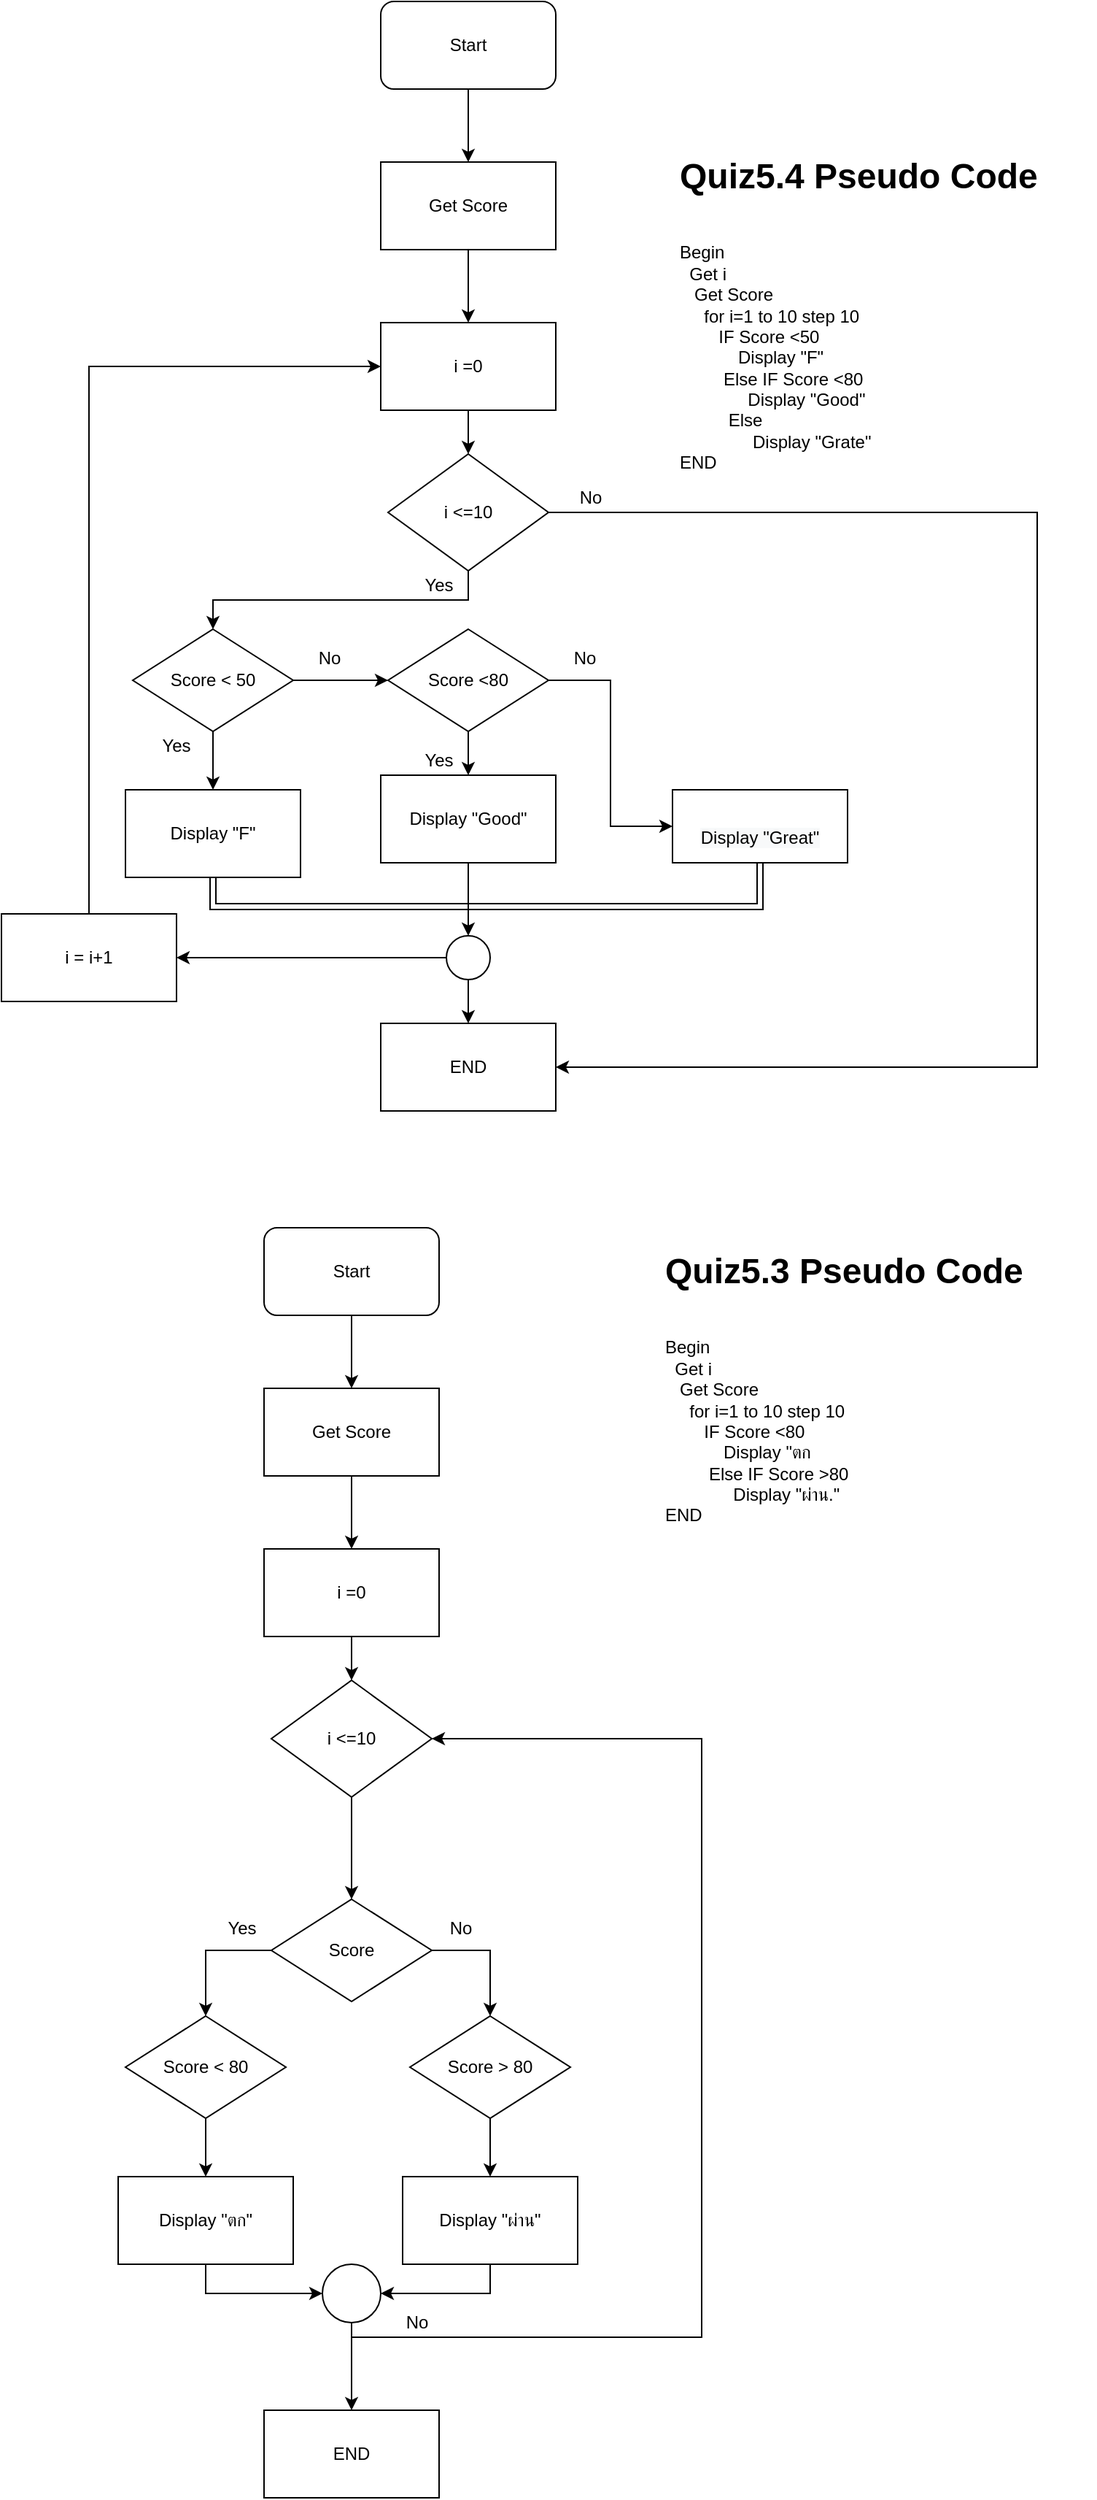 <mxfile version="13.8.6" type="github">
  <diagram id="C5RBs43oDa-KdzZeNtuy" name="Page-1">
    <mxGraphModel dx="1153" dy="644" grid="1" gridSize="10" guides="1" tooltips="1" connect="1" arrows="1" fold="1" page="1" pageScale="1" pageWidth="827" pageHeight="1169" math="0" shadow="0">
      <root>
        <mxCell id="WIyWlLk6GJQsqaUBKTNV-0" />
        <mxCell id="WIyWlLk6GJQsqaUBKTNV-1" parent="WIyWlLk6GJQsqaUBKTNV-0" />
        <mxCell id="1Pa2cybxxwADOPsCGVAZ-12" value="" style="edgeStyle=orthogonalEdgeStyle;rounded=0;orthogonalLoop=1;jettySize=auto;html=1;" edge="1" parent="WIyWlLk6GJQsqaUBKTNV-1" source="1Pa2cybxxwADOPsCGVAZ-0" target="1Pa2cybxxwADOPsCGVAZ-2">
          <mxGeometry relative="1" as="geometry" />
        </mxCell>
        <mxCell id="1Pa2cybxxwADOPsCGVAZ-0" value="Start" style="rounded=1;whiteSpace=wrap;html=1;" vertex="1" parent="WIyWlLk6GJQsqaUBKTNV-1">
          <mxGeometry x="270" y="30" width="120" height="60" as="geometry" />
        </mxCell>
        <mxCell id="1Pa2cybxxwADOPsCGVAZ-13" value="" style="edgeStyle=orthogonalEdgeStyle;rounded=0;orthogonalLoop=1;jettySize=auto;html=1;" edge="1" parent="WIyWlLk6GJQsqaUBKTNV-1" source="1Pa2cybxxwADOPsCGVAZ-2" target="1Pa2cybxxwADOPsCGVAZ-3">
          <mxGeometry relative="1" as="geometry" />
        </mxCell>
        <mxCell id="1Pa2cybxxwADOPsCGVAZ-2" value="Get Score" style="rounded=0;whiteSpace=wrap;html=1;" vertex="1" parent="WIyWlLk6GJQsqaUBKTNV-1">
          <mxGeometry x="270" y="140" width="120" height="60" as="geometry" />
        </mxCell>
        <mxCell id="1Pa2cybxxwADOPsCGVAZ-15" value="" style="edgeStyle=orthogonalEdgeStyle;rounded=0;orthogonalLoop=1;jettySize=auto;html=1;" edge="1" parent="WIyWlLk6GJQsqaUBKTNV-1" source="1Pa2cybxxwADOPsCGVAZ-3" target="1Pa2cybxxwADOPsCGVAZ-4">
          <mxGeometry relative="1" as="geometry" />
        </mxCell>
        <mxCell id="1Pa2cybxxwADOPsCGVAZ-3" value="i =0" style="rounded=0;whiteSpace=wrap;html=1;" vertex="1" parent="WIyWlLk6GJQsqaUBKTNV-1">
          <mxGeometry x="270" y="250" width="120" height="60" as="geometry" />
        </mxCell>
        <mxCell id="1Pa2cybxxwADOPsCGVAZ-16" style="edgeStyle=orthogonalEdgeStyle;rounded=0;orthogonalLoop=1;jettySize=auto;html=1;entryX=1;entryY=0.5;entryDx=0;entryDy=0;exitX=1;exitY=0.5;exitDx=0;exitDy=0;" edge="1" parent="WIyWlLk6GJQsqaUBKTNV-1" source="1Pa2cybxxwADOPsCGVAZ-4" target="1Pa2cybxxwADOPsCGVAZ-10">
          <mxGeometry relative="1" as="geometry">
            <Array as="points">
              <mxPoint x="720" y="380" />
              <mxPoint x="720" y="760" />
            </Array>
          </mxGeometry>
        </mxCell>
        <mxCell id="1Pa2cybxxwADOPsCGVAZ-4" value="i &amp;lt;=10" style="rhombus;whiteSpace=wrap;html=1;" vertex="1" parent="WIyWlLk6GJQsqaUBKTNV-1">
          <mxGeometry x="275" y="340" width="110" height="80" as="geometry" />
        </mxCell>
        <mxCell id="1Pa2cybxxwADOPsCGVAZ-20" value="" style="edgeStyle=orthogonalEdgeStyle;rounded=0;orthogonalLoop=1;jettySize=auto;html=1;" edge="1" parent="WIyWlLk6GJQsqaUBKTNV-1" source="1Pa2cybxxwADOPsCGVAZ-5" target="1Pa2cybxxwADOPsCGVAZ-6">
          <mxGeometry relative="1" as="geometry" />
        </mxCell>
        <mxCell id="1Pa2cybxxwADOPsCGVAZ-24" value="" style="edgeStyle=orthogonalEdgeStyle;rounded=0;orthogonalLoop=1;jettySize=auto;html=1;" edge="1" parent="WIyWlLk6GJQsqaUBKTNV-1" source="1Pa2cybxxwADOPsCGVAZ-5" target="1Pa2cybxxwADOPsCGVAZ-7">
          <mxGeometry relative="1" as="geometry" />
        </mxCell>
        <mxCell id="1Pa2cybxxwADOPsCGVAZ-5" value="Score &amp;lt; 50" style="rhombus;whiteSpace=wrap;html=1;" vertex="1" parent="WIyWlLk6GJQsqaUBKTNV-1">
          <mxGeometry x="100" y="460" width="110" height="70" as="geometry" />
        </mxCell>
        <mxCell id="1Pa2cybxxwADOPsCGVAZ-18" style="edgeStyle=orthogonalEdgeStyle;rounded=0;orthogonalLoop=1;jettySize=auto;html=1;exitX=0.5;exitY=1;exitDx=0;exitDy=0;entryX=0.5;entryY=0;entryDx=0;entryDy=0;" edge="1" parent="WIyWlLk6GJQsqaUBKTNV-1" source="1Pa2cybxxwADOPsCGVAZ-4" target="1Pa2cybxxwADOPsCGVAZ-5">
          <mxGeometry relative="1" as="geometry" />
        </mxCell>
        <mxCell id="1Pa2cybxxwADOPsCGVAZ-21" style="edgeStyle=orthogonalEdgeStyle;rounded=0;orthogonalLoop=1;jettySize=auto;html=1;entryX=0;entryY=0.5;entryDx=0;entryDy=0;" edge="1" parent="WIyWlLk6GJQsqaUBKTNV-1" source="1Pa2cybxxwADOPsCGVAZ-6" target="1Pa2cybxxwADOPsCGVAZ-9">
          <mxGeometry relative="1" as="geometry">
            <mxPoint x="460" y="600" as="targetPoint" />
          </mxGeometry>
        </mxCell>
        <mxCell id="1Pa2cybxxwADOPsCGVAZ-22" value="" style="edgeStyle=orthogonalEdgeStyle;rounded=0;orthogonalLoop=1;jettySize=auto;html=1;" edge="1" parent="WIyWlLk6GJQsqaUBKTNV-1" source="1Pa2cybxxwADOPsCGVAZ-6" target="1Pa2cybxxwADOPsCGVAZ-8">
          <mxGeometry relative="1" as="geometry" />
        </mxCell>
        <mxCell id="1Pa2cybxxwADOPsCGVAZ-6" value="Score &amp;lt;80" style="rhombus;whiteSpace=wrap;html=1;" vertex="1" parent="WIyWlLk6GJQsqaUBKTNV-1">
          <mxGeometry x="275" y="460" width="110" height="70" as="geometry" />
        </mxCell>
        <mxCell id="1Pa2cybxxwADOPsCGVAZ-7" value="Display &quot;F&quot;" style="rounded=0;whiteSpace=wrap;html=1;" vertex="1" parent="WIyWlLk6GJQsqaUBKTNV-1">
          <mxGeometry x="95" y="570" width="120" height="60" as="geometry" />
        </mxCell>
        <mxCell id="1Pa2cybxxwADOPsCGVAZ-34" value="" style="edgeStyle=orthogonalEdgeStyle;rounded=0;orthogonalLoop=1;jettySize=auto;html=1;" edge="1" parent="WIyWlLk6GJQsqaUBKTNV-1" source="1Pa2cybxxwADOPsCGVAZ-8" target="1Pa2cybxxwADOPsCGVAZ-33">
          <mxGeometry relative="1" as="geometry" />
        </mxCell>
        <mxCell id="1Pa2cybxxwADOPsCGVAZ-8" value="&lt;span&gt;Display &quot;Good&quot;&lt;/span&gt;" style="rounded=0;whiteSpace=wrap;html=1;" vertex="1" parent="WIyWlLk6GJQsqaUBKTNV-1">
          <mxGeometry x="270" y="560" width="120" height="60" as="geometry" />
        </mxCell>
        <mxCell id="1Pa2cybxxwADOPsCGVAZ-23" style="rounded=0;orthogonalLoop=1;jettySize=auto;html=1;entryX=0.5;entryY=1;entryDx=0;entryDy=0;exitX=0.5;exitY=1;exitDx=0;exitDy=0;edgeStyle=orthogonalEdgeStyle;shape=link;" edge="1" parent="WIyWlLk6GJQsqaUBKTNV-1" source="1Pa2cybxxwADOPsCGVAZ-9" target="1Pa2cybxxwADOPsCGVAZ-7">
          <mxGeometry relative="1" as="geometry" />
        </mxCell>
        <mxCell id="1Pa2cybxxwADOPsCGVAZ-9" value="&lt;br&gt;&lt;span style=&quot;color: rgb(0 , 0 , 0) ; font-family: &amp;#34;helvetica&amp;#34; ; font-size: 12px ; font-style: normal ; font-weight: 400 ; letter-spacing: normal ; text-align: center ; text-indent: 0px ; text-transform: none ; word-spacing: 0px ; background-color: rgb(248 , 249 , 250) ; display: inline ; float: none&quot;&gt;Display &quot;Great&quot;&lt;/span&gt;" style="rounded=0;whiteSpace=wrap;html=1;" vertex="1" parent="WIyWlLk6GJQsqaUBKTNV-1">
          <mxGeometry x="470" y="570" width="120" height="50" as="geometry" />
        </mxCell>
        <mxCell id="1Pa2cybxxwADOPsCGVAZ-10" value="END" style="rounded=0;whiteSpace=wrap;html=1;" vertex="1" parent="WIyWlLk6GJQsqaUBKTNV-1">
          <mxGeometry x="270" y="730" width="120" height="60" as="geometry" />
        </mxCell>
        <mxCell id="1Pa2cybxxwADOPsCGVAZ-39" style="edgeStyle=orthogonalEdgeStyle;rounded=0;orthogonalLoop=1;jettySize=auto;html=1;entryX=0;entryY=0.5;entryDx=0;entryDy=0;" edge="1" parent="WIyWlLk6GJQsqaUBKTNV-1" source="1Pa2cybxxwADOPsCGVAZ-11" target="1Pa2cybxxwADOPsCGVAZ-3">
          <mxGeometry relative="1" as="geometry">
            <Array as="points">
              <mxPoint x="70" y="280" />
            </Array>
          </mxGeometry>
        </mxCell>
        <mxCell id="1Pa2cybxxwADOPsCGVAZ-11" value="i = i+1" style="rounded=0;whiteSpace=wrap;html=1;" vertex="1" parent="WIyWlLk6GJQsqaUBKTNV-1">
          <mxGeometry x="10" y="655" width="120" height="60" as="geometry" />
        </mxCell>
        <mxCell id="1Pa2cybxxwADOPsCGVAZ-25" value="No" style="text;html=1;strokeColor=none;fillColor=none;align=center;verticalAlign=middle;whiteSpace=wrap;rounded=0;" vertex="1" parent="WIyWlLk6GJQsqaUBKTNV-1">
          <mxGeometry x="215" y="470" width="40" height="20" as="geometry" />
        </mxCell>
        <mxCell id="1Pa2cybxxwADOPsCGVAZ-28" value="Yes" style="text;html=1;strokeColor=none;fillColor=none;align=center;verticalAlign=middle;whiteSpace=wrap;rounded=0;" vertex="1" parent="WIyWlLk6GJQsqaUBKTNV-1">
          <mxGeometry x="110" y="530" width="40" height="20" as="geometry" />
        </mxCell>
        <mxCell id="1Pa2cybxxwADOPsCGVAZ-29" value="No" style="text;html=1;strokeColor=none;fillColor=none;align=center;verticalAlign=middle;whiteSpace=wrap;rounded=0;" vertex="1" parent="WIyWlLk6GJQsqaUBKTNV-1">
          <mxGeometry x="390" y="470" width="40" height="20" as="geometry" />
        </mxCell>
        <mxCell id="1Pa2cybxxwADOPsCGVAZ-30" value="Yes" style="text;html=1;strokeColor=none;fillColor=none;align=center;verticalAlign=middle;whiteSpace=wrap;rounded=0;" vertex="1" parent="WIyWlLk6GJQsqaUBKTNV-1">
          <mxGeometry x="290" y="540" width="40" height="20" as="geometry" />
        </mxCell>
        <mxCell id="1Pa2cybxxwADOPsCGVAZ-31" value="No" style="text;html=1;strokeColor=none;fillColor=none;align=center;verticalAlign=middle;whiteSpace=wrap;rounded=0;" vertex="1" parent="WIyWlLk6GJQsqaUBKTNV-1">
          <mxGeometry x="394" y="360" width="40" height="20" as="geometry" />
        </mxCell>
        <mxCell id="1Pa2cybxxwADOPsCGVAZ-32" value="Yes" style="text;html=1;strokeColor=none;fillColor=none;align=center;verticalAlign=middle;whiteSpace=wrap;rounded=0;" vertex="1" parent="WIyWlLk6GJQsqaUBKTNV-1">
          <mxGeometry x="290" y="420" width="40" height="20" as="geometry" />
        </mxCell>
        <mxCell id="1Pa2cybxxwADOPsCGVAZ-35" value="" style="edgeStyle=orthogonalEdgeStyle;rounded=0;orthogonalLoop=1;jettySize=auto;html=1;" edge="1" parent="WIyWlLk6GJQsqaUBKTNV-1" source="1Pa2cybxxwADOPsCGVAZ-33" target="1Pa2cybxxwADOPsCGVAZ-10">
          <mxGeometry relative="1" as="geometry" />
        </mxCell>
        <mxCell id="1Pa2cybxxwADOPsCGVAZ-38" style="edgeStyle=orthogonalEdgeStyle;rounded=0;orthogonalLoop=1;jettySize=auto;html=1;exitX=0;exitY=0.5;exitDx=0;exitDy=0;" edge="1" parent="WIyWlLk6GJQsqaUBKTNV-1" source="1Pa2cybxxwADOPsCGVAZ-33" target="1Pa2cybxxwADOPsCGVAZ-11">
          <mxGeometry relative="1" as="geometry" />
        </mxCell>
        <mxCell id="1Pa2cybxxwADOPsCGVAZ-33" value="" style="ellipse;whiteSpace=wrap;html=1;aspect=fixed;" vertex="1" parent="WIyWlLk6GJQsqaUBKTNV-1">
          <mxGeometry x="315" y="670" width="30" height="30" as="geometry" />
        </mxCell>
        <mxCell id="1Pa2cybxxwADOPsCGVAZ-40" value="&lt;h1&gt;Quiz5.4 Pseudo Code&lt;/h1&gt;&lt;div&gt;&lt;br&gt;&lt;/div&gt;&lt;div&gt;Begin&lt;/div&gt;&lt;div&gt;&amp;nbsp; Get i&amp;nbsp;&lt;/div&gt;&lt;div&gt;&lt;span&gt;    &lt;/span&gt;&lt;/div&gt;&lt;div&gt;&amp;nbsp; &amp;nbsp;Get Score&lt;/div&gt;&lt;div&gt;&amp;nbsp; &amp;nbsp; &amp;nbsp;for i=1 to 10 step 10&lt;/div&gt;&lt;div&gt;&amp;nbsp; &amp;nbsp; &amp;nbsp; &amp;nbsp; IF Score &amp;lt;50&lt;/div&gt;&lt;div&gt;&amp;nbsp; &amp;nbsp; &amp;nbsp; &amp;nbsp; &amp;nbsp; &amp;nbsp; Display &quot;F&quot;&lt;/div&gt;&lt;div&gt;&amp;nbsp; &amp;nbsp; &amp;nbsp; &amp;nbsp; &amp;nbsp;Else IF Score &amp;lt;80&lt;/div&gt;&lt;div&gt;&amp;nbsp; &amp;nbsp; &amp;nbsp; &amp;nbsp; &amp;nbsp; &amp;nbsp; &amp;nbsp; Display &quot;Good&quot;&lt;/div&gt;&lt;div&gt;&amp;nbsp; &amp;nbsp; &amp;nbsp; &amp;nbsp; &amp;nbsp; Else&lt;/div&gt;&lt;div&gt;&amp;nbsp; &amp;nbsp; &amp;nbsp; &amp;nbsp; &amp;nbsp; &amp;nbsp; &amp;nbsp; &amp;nbsp;Display &quot;Grate&quot;&lt;/div&gt;&lt;div&gt;END&lt;/div&gt;" style="text;html=1;strokeColor=none;fillColor=none;spacing=5;spacingTop=-20;whiteSpace=wrap;overflow=hidden;rounded=0;" vertex="1" parent="WIyWlLk6GJQsqaUBKTNV-1">
          <mxGeometry x="470" y="130" width="290" height="230" as="geometry" />
        </mxCell>
        <mxCell id="1Pa2cybxxwADOPsCGVAZ-41" value="" style="edgeStyle=orthogonalEdgeStyle;rounded=0;orthogonalLoop=1;jettySize=auto;html=1;" edge="1" source="1Pa2cybxxwADOPsCGVAZ-42" target="1Pa2cybxxwADOPsCGVAZ-44" parent="WIyWlLk6GJQsqaUBKTNV-1">
          <mxGeometry relative="1" as="geometry" />
        </mxCell>
        <mxCell id="1Pa2cybxxwADOPsCGVAZ-42" value="Start" style="rounded=1;whiteSpace=wrap;html=1;" vertex="1" parent="WIyWlLk6GJQsqaUBKTNV-1">
          <mxGeometry x="190" y="870" width="120" height="60" as="geometry" />
        </mxCell>
        <mxCell id="1Pa2cybxxwADOPsCGVAZ-43" value="" style="edgeStyle=orthogonalEdgeStyle;rounded=0;orthogonalLoop=1;jettySize=auto;html=1;" edge="1" source="1Pa2cybxxwADOPsCGVAZ-44" target="1Pa2cybxxwADOPsCGVAZ-46" parent="WIyWlLk6GJQsqaUBKTNV-1">
          <mxGeometry relative="1" as="geometry" />
        </mxCell>
        <mxCell id="1Pa2cybxxwADOPsCGVAZ-44" value="Get Score" style="rounded=0;whiteSpace=wrap;html=1;" vertex="1" parent="WIyWlLk6GJQsqaUBKTNV-1">
          <mxGeometry x="190" y="980" width="120" height="60" as="geometry" />
        </mxCell>
        <mxCell id="1Pa2cybxxwADOPsCGVAZ-45" value="" style="edgeStyle=orthogonalEdgeStyle;rounded=0;orthogonalLoop=1;jettySize=auto;html=1;" edge="1" source="1Pa2cybxxwADOPsCGVAZ-46" target="1Pa2cybxxwADOPsCGVAZ-47" parent="WIyWlLk6GJQsqaUBKTNV-1">
          <mxGeometry relative="1" as="geometry" />
        </mxCell>
        <mxCell id="1Pa2cybxxwADOPsCGVAZ-46" value="i =0" style="rounded=0;whiteSpace=wrap;html=1;" vertex="1" parent="WIyWlLk6GJQsqaUBKTNV-1">
          <mxGeometry x="190" y="1090" width="120" height="60" as="geometry" />
        </mxCell>
        <mxCell id="1Pa2cybxxwADOPsCGVAZ-47" value="i &amp;lt;=10" style="rhombus;whiteSpace=wrap;html=1;" vertex="1" parent="WIyWlLk6GJQsqaUBKTNV-1">
          <mxGeometry x="195" y="1180" width="110" height="80" as="geometry" />
        </mxCell>
        <mxCell id="1Pa2cybxxwADOPsCGVAZ-60" style="edgeStyle=orthogonalEdgeStyle;rounded=0;orthogonalLoop=1;jettySize=auto;html=1;entryX=0.5;entryY=0;entryDx=0;entryDy=0;exitX=0;exitY=0.5;exitDx=0;exitDy=0;" edge="1" parent="WIyWlLk6GJQsqaUBKTNV-1" source="1Pa2cybxxwADOPsCGVAZ-49" target="1Pa2cybxxwADOPsCGVAZ-51">
          <mxGeometry relative="1" as="geometry" />
        </mxCell>
        <mxCell id="1Pa2cybxxwADOPsCGVAZ-61" style="edgeStyle=orthogonalEdgeStyle;rounded=0;orthogonalLoop=1;jettySize=auto;html=1;entryX=0.5;entryY=0;entryDx=0;entryDy=0;exitX=1;exitY=0.5;exitDx=0;exitDy=0;" edge="1" parent="WIyWlLk6GJQsqaUBKTNV-1" source="1Pa2cybxxwADOPsCGVAZ-49" target="1Pa2cybxxwADOPsCGVAZ-56">
          <mxGeometry relative="1" as="geometry" />
        </mxCell>
        <mxCell id="1Pa2cybxxwADOPsCGVAZ-49" value="Score" style="rhombus;whiteSpace=wrap;html=1;" vertex="1" parent="WIyWlLk6GJQsqaUBKTNV-1">
          <mxGeometry x="195" y="1330" width="110" height="70" as="geometry" />
        </mxCell>
        <mxCell id="1Pa2cybxxwADOPsCGVAZ-50" style="edgeStyle=orthogonalEdgeStyle;rounded=0;orthogonalLoop=1;jettySize=auto;html=1;exitX=0.5;exitY=1;exitDx=0;exitDy=0;entryX=0.5;entryY=0;entryDx=0;entryDy=0;" edge="1" source="1Pa2cybxxwADOPsCGVAZ-47" target="1Pa2cybxxwADOPsCGVAZ-49" parent="WIyWlLk6GJQsqaUBKTNV-1">
          <mxGeometry relative="1" as="geometry" />
        </mxCell>
        <mxCell id="1Pa2cybxxwADOPsCGVAZ-62" value="" style="edgeStyle=none;rounded=0;orthogonalLoop=1;jettySize=auto;html=1;" edge="1" parent="WIyWlLk6GJQsqaUBKTNV-1" source="1Pa2cybxxwADOPsCGVAZ-51" target="1Pa2cybxxwADOPsCGVAZ-57">
          <mxGeometry relative="1" as="geometry" />
        </mxCell>
        <mxCell id="1Pa2cybxxwADOPsCGVAZ-51" value="Score &amp;lt; 80" style="rhombus;whiteSpace=wrap;html=1;" vertex="1" parent="WIyWlLk6GJQsqaUBKTNV-1">
          <mxGeometry x="95" y="1410" width="110" height="70" as="geometry" />
        </mxCell>
        <mxCell id="1Pa2cybxxwADOPsCGVAZ-53" value="No" style="text;html=1;strokeColor=none;fillColor=none;align=center;verticalAlign=middle;whiteSpace=wrap;rounded=0;" vertex="1" parent="WIyWlLk6GJQsqaUBKTNV-1">
          <mxGeometry x="305" y="1340" width="40" height="20" as="geometry" />
        </mxCell>
        <mxCell id="1Pa2cybxxwADOPsCGVAZ-54" value="No" style="text;html=1;strokeColor=none;fillColor=none;align=center;verticalAlign=middle;whiteSpace=wrap;rounded=0;" vertex="1" parent="WIyWlLk6GJQsqaUBKTNV-1">
          <mxGeometry x="275" y="1610" width="40" height="20" as="geometry" />
        </mxCell>
        <mxCell id="1Pa2cybxxwADOPsCGVAZ-55" value="Yes" style="text;html=1;strokeColor=none;fillColor=none;align=center;verticalAlign=middle;whiteSpace=wrap;rounded=0;" vertex="1" parent="WIyWlLk6GJQsqaUBKTNV-1">
          <mxGeometry x="155" y="1340" width="40" height="20" as="geometry" />
        </mxCell>
        <mxCell id="1Pa2cybxxwADOPsCGVAZ-63" value="" style="edgeStyle=none;rounded=0;orthogonalLoop=1;jettySize=auto;html=1;" edge="1" parent="WIyWlLk6GJQsqaUBKTNV-1" source="1Pa2cybxxwADOPsCGVAZ-56" target="1Pa2cybxxwADOPsCGVAZ-58">
          <mxGeometry relative="1" as="geometry" />
        </mxCell>
        <mxCell id="1Pa2cybxxwADOPsCGVAZ-56" value="Score &amp;gt; 80" style="rhombus;whiteSpace=wrap;html=1;" vertex="1" parent="WIyWlLk6GJQsqaUBKTNV-1">
          <mxGeometry x="290" y="1410" width="110" height="70" as="geometry" />
        </mxCell>
        <mxCell id="1Pa2cybxxwADOPsCGVAZ-65" style="edgeStyle=orthogonalEdgeStyle;rounded=0;orthogonalLoop=1;jettySize=auto;html=1;entryX=0;entryY=0.5;entryDx=0;entryDy=0;exitX=0.5;exitY=1;exitDx=0;exitDy=0;" edge="1" parent="WIyWlLk6GJQsqaUBKTNV-1" source="1Pa2cybxxwADOPsCGVAZ-57" target="1Pa2cybxxwADOPsCGVAZ-68">
          <mxGeometry relative="1" as="geometry" />
        </mxCell>
        <mxCell id="1Pa2cybxxwADOPsCGVAZ-57" value="Display &quot;ตก&quot;" style="rounded=0;whiteSpace=wrap;html=1;" vertex="1" parent="WIyWlLk6GJQsqaUBKTNV-1">
          <mxGeometry x="90" y="1520" width="120" height="60" as="geometry" />
        </mxCell>
        <mxCell id="1Pa2cybxxwADOPsCGVAZ-66" style="edgeStyle=orthogonalEdgeStyle;rounded=0;orthogonalLoop=1;jettySize=auto;html=1;entryX=1;entryY=0.5;entryDx=0;entryDy=0;exitX=0.5;exitY=1;exitDx=0;exitDy=0;" edge="1" parent="WIyWlLk6GJQsqaUBKTNV-1" source="1Pa2cybxxwADOPsCGVAZ-58" target="1Pa2cybxxwADOPsCGVAZ-68">
          <mxGeometry relative="1" as="geometry" />
        </mxCell>
        <mxCell id="1Pa2cybxxwADOPsCGVAZ-58" value="&lt;span&gt;Display &quot;ผ่าน&quot;&lt;/span&gt;" style="rounded=0;whiteSpace=wrap;html=1;" vertex="1" parent="WIyWlLk6GJQsqaUBKTNV-1">
          <mxGeometry x="285" y="1520" width="120" height="60" as="geometry" />
        </mxCell>
        <mxCell id="1Pa2cybxxwADOPsCGVAZ-59" value="END" style="rounded=0;whiteSpace=wrap;html=1;" vertex="1" parent="WIyWlLk6GJQsqaUBKTNV-1">
          <mxGeometry x="190" y="1680" width="120" height="60" as="geometry" />
        </mxCell>
        <mxCell id="1Pa2cybxxwADOPsCGVAZ-69" value="" style="edgeStyle=orthogonalEdgeStyle;rounded=0;orthogonalLoop=1;jettySize=auto;html=1;" edge="1" parent="WIyWlLk6GJQsqaUBKTNV-1" source="1Pa2cybxxwADOPsCGVAZ-68" target="1Pa2cybxxwADOPsCGVAZ-59">
          <mxGeometry relative="1" as="geometry" />
        </mxCell>
        <mxCell id="1Pa2cybxxwADOPsCGVAZ-70" style="edgeStyle=orthogonalEdgeStyle;rounded=0;orthogonalLoop=1;jettySize=auto;html=1;entryX=1;entryY=0.5;entryDx=0;entryDy=0;exitX=0.5;exitY=1;exitDx=0;exitDy=0;" edge="1" parent="WIyWlLk6GJQsqaUBKTNV-1" source="1Pa2cybxxwADOPsCGVAZ-68" target="1Pa2cybxxwADOPsCGVAZ-47">
          <mxGeometry relative="1" as="geometry">
            <Array as="points">
              <mxPoint x="250" y="1630" />
              <mxPoint x="490" y="1630" />
              <mxPoint x="490" y="1220" />
            </Array>
          </mxGeometry>
        </mxCell>
        <mxCell id="1Pa2cybxxwADOPsCGVAZ-68" value="" style="ellipse;whiteSpace=wrap;html=1;aspect=fixed;rounded=0;fillColor=none;gradientColor=none;align=left;" vertex="1" parent="WIyWlLk6GJQsqaUBKTNV-1">
          <mxGeometry x="230" y="1580" width="40" height="40" as="geometry" />
        </mxCell>
        <mxCell id="1Pa2cybxxwADOPsCGVAZ-71" value="&lt;h1&gt;Quiz5.3 Pseudo Code&lt;/h1&gt;&lt;div&gt;&lt;br&gt;&lt;/div&gt;&lt;div&gt;Begin&lt;/div&gt;&lt;div&gt;&amp;nbsp; Get i&amp;nbsp;&lt;/div&gt;&lt;div&gt;&lt;span&gt;    &lt;/span&gt;&lt;/div&gt;&lt;div&gt;&amp;nbsp; &amp;nbsp;Get Score&lt;/div&gt;&lt;div&gt;&amp;nbsp; &amp;nbsp; &amp;nbsp;for i=1 to 10 step 10&lt;/div&gt;&lt;div&gt;&amp;nbsp; &amp;nbsp; &amp;nbsp; &amp;nbsp; IF Score &amp;lt;80&lt;/div&gt;&lt;div&gt;&amp;nbsp; &amp;nbsp; &amp;nbsp; &amp;nbsp; &amp;nbsp; &amp;nbsp; Display &quot;ตก&lt;/div&gt;&lt;div&gt;&amp;nbsp; &amp;nbsp; &amp;nbsp; &amp;nbsp; &amp;nbsp;Else IF Score &amp;gt;80&lt;/div&gt;&lt;div&gt;&amp;nbsp; &amp;nbsp; &amp;nbsp; &amp;nbsp; &amp;nbsp; &amp;nbsp; &amp;nbsp; Display &quot;ผ่าน.&quot;&lt;/div&gt;&lt;div&gt;END&lt;/div&gt;" style="text;html=1;strokeColor=none;fillColor=none;spacing=5;spacingTop=-20;whiteSpace=wrap;overflow=hidden;rounded=0;" vertex="1" parent="WIyWlLk6GJQsqaUBKTNV-1">
          <mxGeometry x="460" y="880" width="280" height="230" as="geometry" />
        </mxCell>
      </root>
    </mxGraphModel>
  </diagram>
</mxfile>
